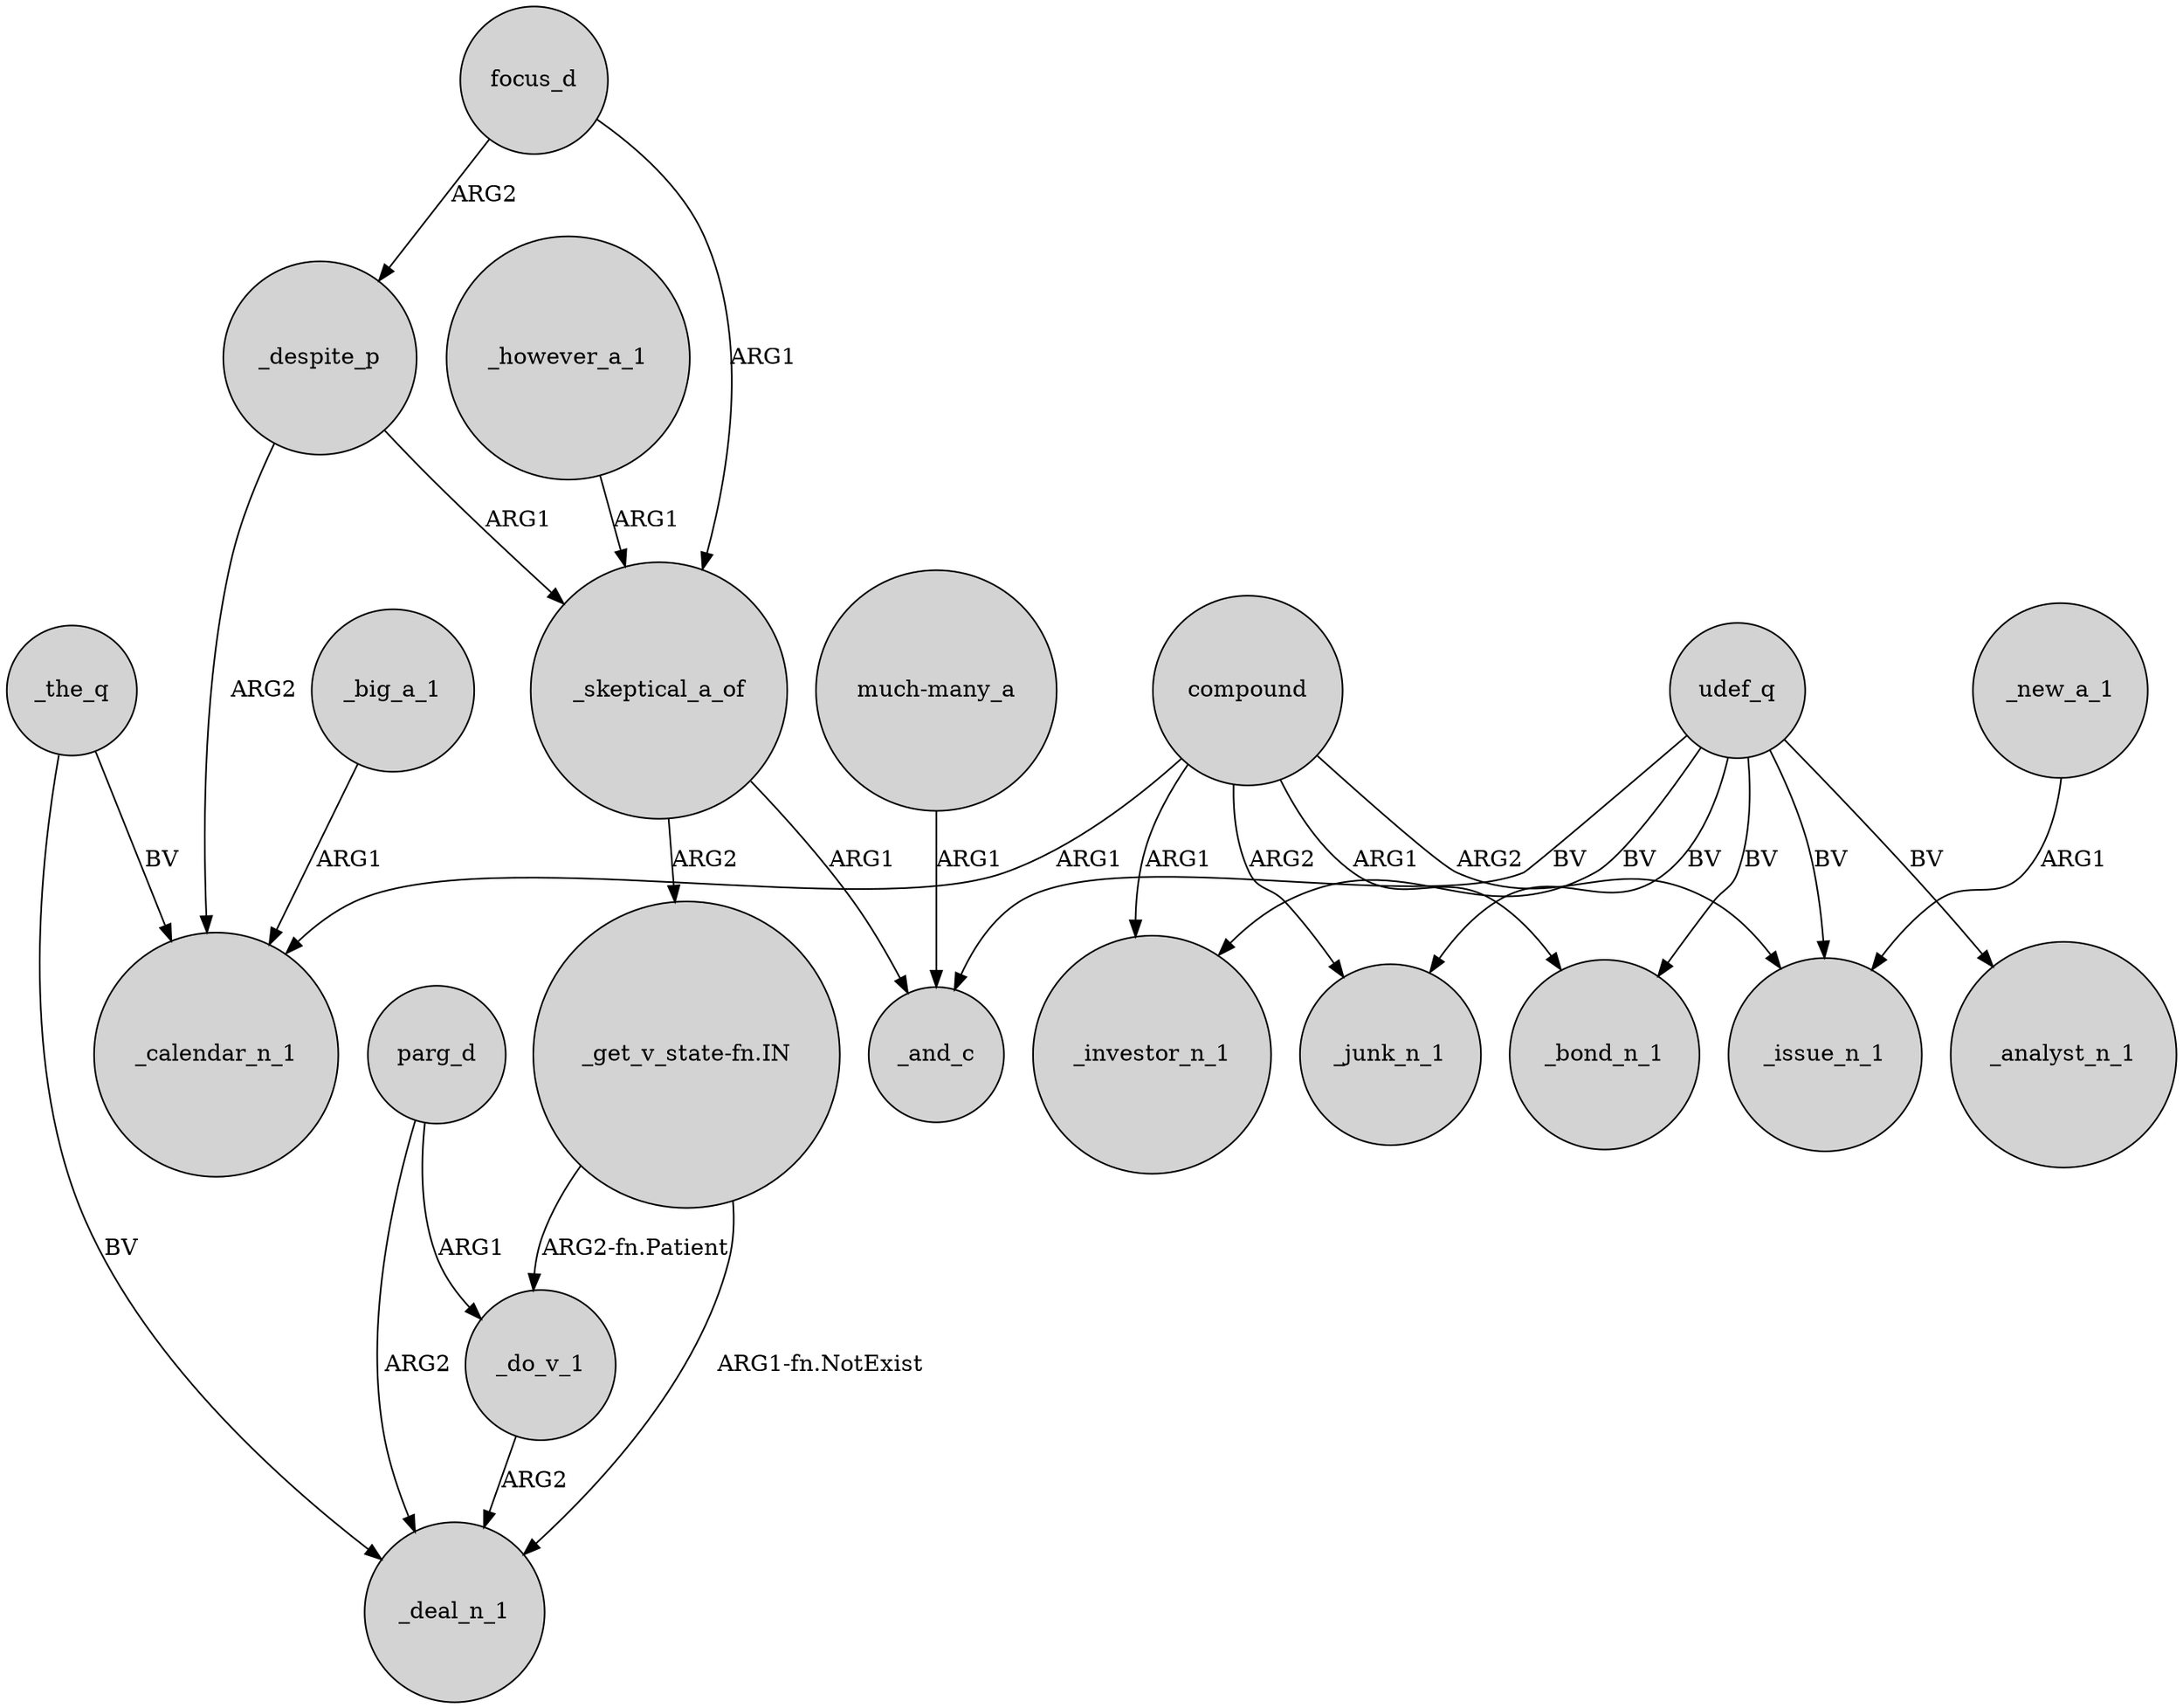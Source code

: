 digraph {
	node [shape=circle style=filled]
	compound -> _calendar_n_1 [label=ARG1]
	_despite_p -> _calendar_n_1 [label=ARG2]
	"_get_v_state-fn.IN" -> _do_v_1 [label="ARG2-fn.Patient"]
	parg_d -> _do_v_1 [label=ARG1]
	udef_q -> _investor_n_1 [label=BV]
	_the_q -> _deal_n_1 [label=BV]
	compound -> _bond_n_1 [label=ARG1]
	focus_d -> _despite_p [label=ARG2]
	compound -> _junk_n_1 [label=ARG2]
	"much-many_a" -> _and_c [label=ARG1]
	"_get_v_state-fn.IN" -> _deal_n_1 [label="ARG1-fn.NotExist"]
	udef_q -> _junk_n_1 [label=BV]
	_however_a_1 -> _skeptical_a_of [label=ARG1]
	_big_a_1 -> _calendar_n_1 [label=ARG1]
	udef_q -> _bond_n_1 [label=BV]
	_skeptical_a_of -> "_get_v_state-fn.IN" [label=ARG2]
	_the_q -> _calendar_n_1 [label=BV]
	udef_q -> _issue_n_1 [label=BV]
	compound -> _investor_n_1 [label=ARG1]
	parg_d -> _deal_n_1 [label=ARG2]
	compound -> _issue_n_1 [label=ARG2]
	_skeptical_a_of -> _and_c [label=ARG1]
	focus_d -> _skeptical_a_of [label=ARG1]
	udef_q -> _and_c [label=BV]
	_new_a_1 -> _issue_n_1 [label=ARG1]
	udef_q -> _analyst_n_1 [label=BV]
	_despite_p -> _skeptical_a_of [label=ARG1]
	_do_v_1 -> _deal_n_1 [label=ARG2]
}
